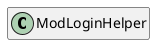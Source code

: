 @startuml
set namespaceSeparator \\
hide members
hide << alias >> circle

class ModLoginHelper
@enduml
